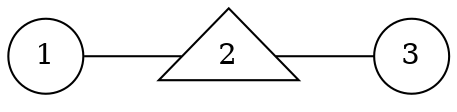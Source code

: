 graph G {
    rankdir="LR";
    1 [shape=circle]
    2 [shape=triangle]
    3 [shape=circle]
    1 -- 2 [color=black]
    2 -- 3 [color=black]
}
